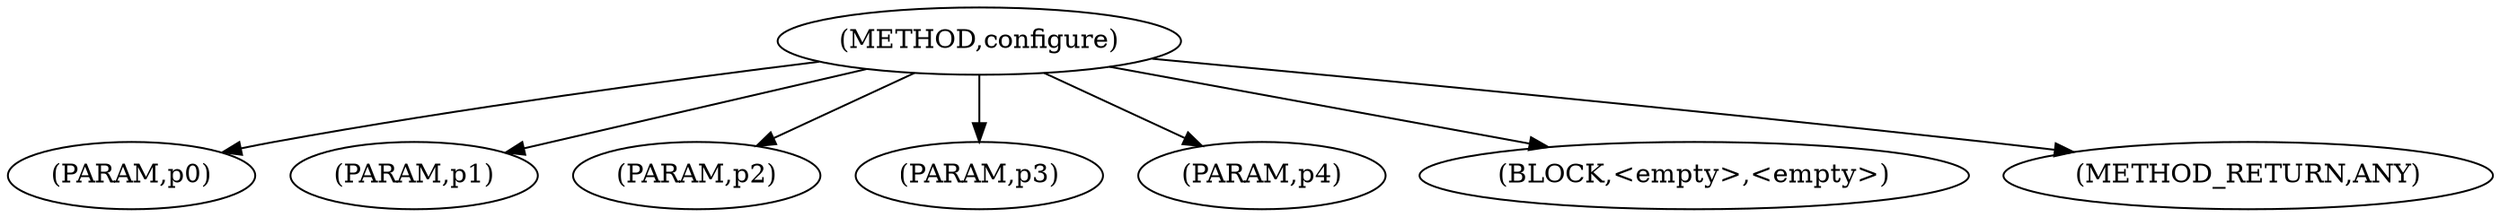 digraph "configure" {  
"337" [label = <(METHOD,configure)> ]
"338" [label = <(PARAM,p0)> ]
"339" [label = <(PARAM,p1)> ]
"340" [label = <(PARAM,p2)> ]
"341" [label = <(PARAM,p3)> ]
"342" [label = <(PARAM,p4)> ]
"343" [label = <(BLOCK,&lt;empty&gt;,&lt;empty&gt;)> ]
"344" [label = <(METHOD_RETURN,ANY)> ]
  "337" -> "338" 
  "337" -> "339" 
  "337" -> "343" 
  "337" -> "340" 
  "337" -> "344" 
  "337" -> "341" 
  "337" -> "342" 
}
